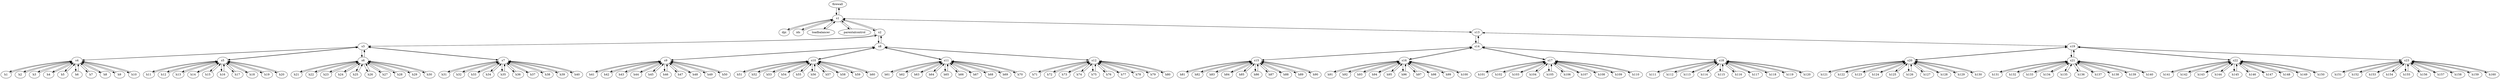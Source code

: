 digraph g1 {
	firewall[type=host,ip="172.16.41.185",mac="00:00:00:00:41:85"];
	dpi[type=host,ip="172.16.41.186",mac="00:00:00:00:41:86"];
	ids[type=host,ip="172.16.41.187",mac="00:00:00:00:41:87"];
	loadbalancer[type=host,ip="172.16.41.188",mac="00:00:00:00:41:88"];
	parentalcontrol[type=host,ip="172.16.41.189",mac="00:00:00:00:41:89"];
	h1[type=host,ip="172.16.2.6",mac="00:00:00:00:02:06"];
	h2[type=host,ip="172.16.2.7",mac="00:00:00:00:02:07"];
	h3[type=host,ip="172.16.2.8",mac="00:00:00:00:02:08"];
	h4[type=host,ip="172.16.2.9",mac="00:00:00:00:02:09"];
	h5[type=host,ip="172.16.2.10",mac="00:00:00:00:02:10"];
	h6[type=host,ip="172.16.2.11",mac="00:00:00:00:02:11"];
	h7[type=host,ip="172.16.2.12",mac="00:00:00:00:02:12"];
	h8[type=host,ip="172.16.2.13",mac="00:00:00:00:02:13"];
	h9[type=host,ip="172.16.2.14",mac="00:00:00:00:02:14"];
	h10[type=host,ip="172.16.2.15",mac="00:00:00:00:02:15"];
	h11[type=host,ip="172.16.4.17",mac="00:00:00:00:04:17"];
	h12[type=host,ip="172.16.4.18",mac="00:00:00:00:04:18"];
	h13[type=host,ip="172.16.4.19",mac="00:00:00:00:04:19"];
	h14[type=host,ip="172.16.4.20",mac="00:00:00:00:04:20"];
	h15[type=host,ip="172.16.4.21",mac="00:00:00:00:04:21"];
	h16[type=host,ip="172.16.4.22",mac="00:00:00:00:04:22"];
	h17[type=host,ip="172.16.4.23",mac="00:00:00:00:04:23"];
	h18[type=host,ip="172.16.4.24",mac="00:00:00:00:04:24"];
	h19[type=host,ip="172.16.4.25",mac="00:00:00:00:04:25"];
	h20[type=host,ip="172.16.4.26",mac="00:00:00:00:04:26"];
	h21[type=host,ip="172.16.7.28",mac="00:00:00:00:07:28"];
	h22[type=host,ip="172.16.7.29",mac="00:00:00:00:07:29"];
	h23[type=host,ip="172.16.7.30",mac="00:00:00:00:07:30"];
	h24[type=host,ip="172.16.7.31",mac="00:00:00:00:07:31"];
	h25[type=host,ip="172.16.7.32",mac="00:00:00:00:07:32"];
	h26[type=host,ip="172.16.7.33",mac="00:00:00:00:07:33"];
	h27[type=host,ip="172.16.7.34",mac="00:00:00:00:07:34"];
	h28[type=host,ip="172.16.7.35",mac="00:00:00:00:07:35"];
	h29[type=host,ip="172.16.7.36",mac="00:00:00:00:07:36"];
	h30[type=host,ip="172.16.7.37",mac="00:00:00:00:07:37"];
	h31[type=host,ip="172.16.11.39",mac="00:00:00:00:11:39"];
	h32[type=host,ip="172.16.11.40",mac="00:00:00:00:11:40"];
	h33[type=host,ip="172.16.11.41",mac="00:00:00:00:11:41"];
	h34[type=host,ip="172.16.11.42",mac="00:00:00:00:11:42"];
	h35[type=host,ip="172.16.11.43",mac="00:00:00:00:11:43"];
	h36[type=host,ip="172.16.11.44",mac="00:00:00:00:11:44"];
	h37[type=host,ip="172.16.11.45",mac="00:00:00:00:11:45"];
	h38[type=host,ip="172.16.11.46",mac="00:00:00:00:11:46"];
	h39[type=host,ip="172.16.11.47",mac="00:00:00:00:11:47"];
	h40[type=host,ip="172.16.11.48",mac="00:00:00:00:11:48"];
	h41[type=host,ip="172.16.12.51",mac="00:00:00:00:12:51"];
	h42[type=host,ip="172.16.12.52",mac="00:00:00:00:12:52"];
	h43[type=host,ip="172.16.12.53",mac="00:00:00:00:12:53"];
	h44[type=host,ip="172.16.12.54",mac="00:00:00:00:12:54"];
	h45[type=host,ip="172.16.12.55",mac="00:00:00:00:12:55"];
	h46[type=host,ip="172.16.12.56",mac="00:00:00:00:12:56"];
	h47[type=host,ip="172.16.12.57",mac="00:00:00:00:12:57"];
	h48[type=host,ip="172.16.12.58",mac="00:00:00:00:12:58"];
	h49[type=host,ip="172.16.12.59",mac="00:00:00:00:12:59"];
	h50[type=host,ip="172.16.12.60",mac="00:00:00:00:12:60"];
	h51[type=host,ip="172.16.14.62",mac="00:00:00:00:14:62"];
	h52[type=host,ip="172.16.14.63",mac="00:00:00:00:14:63"];
	h53[type=host,ip="172.16.14.64",mac="00:00:00:00:14:64"];
	h54[type=host,ip="172.16.14.65",mac="00:00:00:00:14:65"];
	h55[type=host,ip="172.16.14.66",mac="00:00:00:00:14:66"];
	h56[type=host,ip="172.16.14.67",mac="00:00:00:00:14:67"];
	h57[type=host,ip="172.16.14.68",mac="00:00:00:00:14:68"];
	h58[type=host,ip="172.16.14.69",mac="00:00:00:00:14:69"];
	h59[type=host,ip="172.16.14.70",mac="00:00:00:00:14:70"];
	h60[type=host,ip="172.16.14.71",mac="00:00:00:00:14:71"];
	h61[type=host,ip="172.16.17.73",mac="00:00:00:00:17:73"];
	h62[type=host,ip="172.16.17.74",mac="00:00:00:00:17:74"];
	h63[type=host,ip="172.16.17.75",mac="00:00:00:00:17:75"];
	h64[type=host,ip="172.16.17.76",mac="00:00:00:00:17:76"];
	h65[type=host,ip="172.16.17.77",mac="00:00:00:00:17:77"];
	h66[type=host,ip="172.16.17.78",mac="00:00:00:00:17:78"];
	h67[type=host,ip="172.16.17.79",mac="00:00:00:00:17:79"];
	h68[type=host,ip="172.16.17.80",mac="00:00:00:00:17:80"];
	h69[type=host,ip="172.16.17.81",mac="00:00:00:00:17:81"];
	h70[type=host,ip="172.16.17.82",mac="00:00:00:00:17:82"];
	h71[type=host,ip="172.16.21.84",mac="00:00:00:00:21:84"];
	h72[type=host,ip="172.16.21.85",mac="00:00:00:00:21:85"];
	h73[type=host,ip="172.16.21.86",mac="00:00:00:00:21:86"];
	h74[type=host,ip="172.16.21.87",mac="00:00:00:00:21:87"];
	h75[type=host,ip="172.16.21.88",mac="00:00:00:00:21:88"];
	h76[type=host,ip="172.16.21.89",mac="00:00:00:00:21:89"];
	h77[type=host,ip="172.16.21.90",mac="00:00:00:00:21:90"];
	h78[type=host,ip="172.16.21.91",mac="00:00:00:00:21:91"];
	h79[type=host,ip="172.16.21.92",mac="00:00:00:00:21:92"];
	h80[type=host,ip="172.16.21.93",mac="00:00:00:00:21:93"];
	h81[type=host,ip="172.16.22.97",mac="00:00:00:00:22:97"];
	h82[type=host,ip="172.16.22.98",mac="00:00:00:00:22:98"];
	h83[type=host,ip="172.16.22.99",mac="00:00:00:00:22:99"];
	h84[type=host,ip="172.16.22.100",mac="00:00:00:00:22:00"];
	h85[type=host,ip="172.16.22.101",mac="00:00:00:00:22:01"];
	h86[type=host,ip="172.16.22.102",mac="00:00:00:00:22:02"];
	h87[type=host,ip="172.16.22.103",mac="00:00:00:00:22:03"];
	h88[type=host,ip="172.16.22.104",mac="00:00:00:00:22:04"];
	h89[type=host,ip="172.16.22.105",mac="00:00:00:00:22:05"];
	h90[type=host,ip="172.16.22.106",mac="00:00:00:00:22:06"];
	h91[type=host,ip="172.16.24.108",mac="00:00:00:00:24:08"];
	h92[type=host,ip="172.16.24.109",mac="00:00:00:00:24:09"];
	h93[type=host,ip="172.16.24.110",mac="00:00:00:00:24:10"];
	h94[type=host,ip="172.16.24.111",mac="00:00:00:00:24:11"];
	h95[type=host,ip="172.16.24.112",mac="00:00:00:00:24:12"];
	h96[type=host,ip="172.16.24.113",mac="00:00:00:00:24:13"];
	h97[type=host,ip="172.16.24.114",mac="00:00:00:00:24:14"];
	h98[type=host,ip="172.16.24.115",mac="00:00:00:00:24:15"];
	h99[type=host,ip="172.16.24.116",mac="00:00:00:00:24:16"];
	h100[type=host,ip="172.16.24.117",mac="00:00:00:00:24:17"];
	h101[type=host,ip="172.16.27.119",mac="00:00:00:00:27:19"];
	h102[type=host,ip="172.16.27.120",mac="00:00:00:00:27:20"];
	h103[type=host,ip="172.16.27.121",mac="00:00:00:00:27:21"];
	h104[type=host,ip="172.16.27.122",mac="00:00:00:00:27:22"];
	h105[type=host,ip="172.16.27.123",mac="00:00:00:00:27:23"];
	h106[type=host,ip="172.16.27.124",mac="00:00:00:00:27:24"];
	h107[type=host,ip="172.16.27.125",mac="00:00:00:00:27:25"];
	h108[type=host,ip="172.16.27.126",mac="00:00:00:00:27:26"];
	h109[type=host,ip="172.16.27.127",mac="00:00:00:00:27:27"];
	h110[type=host,ip="172.16.27.128",mac="00:00:00:00:27:28"];
	h111[type=host,ip="172.16.31.130",mac="00:00:00:00:31:30"];
	h112[type=host,ip="172.16.31.131",mac="00:00:00:00:31:31"];
	h113[type=host,ip="172.16.31.132",mac="00:00:00:00:31:32"];
	h114[type=host,ip="172.16.31.133",mac="00:00:00:00:31:33"];
	h115[type=host,ip="172.16.31.134",mac="00:00:00:00:31:34"];
	h116[type=host,ip="172.16.31.135",mac="00:00:00:00:31:35"];
	h117[type=host,ip="172.16.31.136",mac="00:00:00:00:31:36"];
	h118[type=host,ip="172.16.31.137",mac="00:00:00:00:31:37"];
	h119[type=host,ip="172.16.31.138",mac="00:00:00:00:31:38"];
	h120[type=host,ip="172.16.31.139",mac="00:00:00:00:31:39"];
	h121[type=host,ip="172.16.32.142",mac="00:00:00:00:32:42"];
	h122[type=host,ip="172.16.32.143",mac="00:00:00:00:32:43"];
	h123[type=host,ip="172.16.32.144",mac="00:00:00:00:32:44"];
	h124[type=host,ip="172.16.32.145",mac="00:00:00:00:32:45"];
	h125[type=host,ip="172.16.32.146",mac="00:00:00:00:32:46"];
	h126[type=host,ip="172.16.32.147",mac="00:00:00:00:32:47"];
	h127[type=host,ip="172.16.32.148",mac="00:00:00:00:32:48"];
	h128[type=host,ip="172.16.32.149",mac="00:00:00:00:32:49"];
	h129[type=host,ip="172.16.32.150",mac="00:00:00:00:32:50"];
	h130[type=host,ip="172.16.32.151",mac="00:00:00:00:32:51"];
	h131[type=host,ip="172.16.34.153",mac="00:00:00:00:34:53"];
	h132[type=host,ip="172.16.34.154",mac="00:00:00:00:34:54"];
	h133[type=host,ip="172.16.34.155",mac="00:00:00:00:34:55"];
	h134[type=host,ip="172.16.34.156",mac="00:00:00:00:34:56"];
	h135[type=host,ip="172.16.34.157",mac="00:00:00:00:34:57"];
	h136[type=host,ip="172.16.34.158",mac="00:00:00:00:34:58"];
	h137[type=host,ip="172.16.34.159",mac="00:00:00:00:34:59"];
	h138[type=host,ip="172.16.34.160",mac="00:00:00:00:34:60"];
	h139[type=host,ip="172.16.34.161",mac="00:00:00:00:34:61"];
	h140[type=host,ip="172.16.34.162",mac="00:00:00:00:34:62"];
	h141[type=host,ip="172.16.37.164",mac="00:00:00:00:37:64"];
	h142[type=host,ip="172.16.37.165",mac="00:00:00:00:37:65"];
	h143[type=host,ip="172.16.37.166",mac="00:00:00:00:37:66"];
	h144[type=host,ip="172.16.37.167",mac="00:00:00:00:37:67"];
	h145[type=host,ip="172.16.37.168",mac="00:00:00:00:37:68"];
	h146[type=host,ip="172.16.37.169",mac="00:00:00:00:37:69"];
	h147[type=host,ip="172.16.37.170",mac="00:00:00:00:37:70"];
	h148[type=host,ip="172.16.37.171",mac="00:00:00:00:37:71"];
	h149[type=host,ip="172.16.37.172",mac="00:00:00:00:37:72"];
	h150[type=host,ip="172.16.37.173",mac="00:00:00:00:37:73"];
	h151[type=host,ip="172.16.41.175",mac="00:00:00:00:41:75"];
	h152[type=host,ip="172.16.41.176",mac="00:00:00:00:41:76"];
	h153[type=host,ip="172.16.41.177",mac="00:00:00:00:41:77"];
	h154[type=host,ip="172.16.41.178",mac="00:00:00:00:41:78"];
	h155[type=host,ip="172.16.41.179",mac="00:00:00:00:41:79"];
	h156[type=host,ip="172.16.41.180",mac="00:00:00:00:41:80"];
	h157[type=host,ip="172.16.41.181",mac="00:00:00:00:41:81"];
	h158[type=host,ip="172.16.41.182",mac="00:00:00:00:41:82"];
	h159[type=host,ip="172.16.41.183",mac="00:00:00:00:41:83"];
	h160[type=host,ip="172.16.41.184",mac="00:00:00:00:41:84"];
	s1[type=switch,ip="172.16.1.2",id=1];
	s2[type=switch,ip="172.16.1.3",id=2];
	s3[type=switch,ip="172.16.1.4",id=3];
	s4[type=switch,ip="172.16.2.5",id=4];
	s5[type=switch,ip="172.16.4.16",id=5];
	s6[type=switch,ip="172.16.7.27",id=6];
	s7[type=switch,ip="172.16.11.38",id=7];
	s8[type=switch,ip="172.16.11.49",id=8];
	s9[type=switch,ip="172.16.12.50",id=9];
	s10[type=switch,ip="172.16.14.61",id=10];
	s11[type=switch,ip="172.16.17.72",id=11];
	s12[type=switch,ip="172.16.21.83",id=12];
	s13[type=switch,ip="172.16.21.94",id=13];
	s14[type=switch,ip="172.16.21.95",id=14];
	s15[type=switch,ip="172.16.22.96",id=15];
	s16[type=switch,ip="172.16.24.107",id=16];
	s17[type=switch,ip="172.16.27.118",id=17];
	s18[type=switch,ip="172.16.31.129",id=18];
	s19[type=switch,ip="172.16.31.140",id=19];
	s20[type=switch,ip="172.16.32.141",id=20];
	s21[type=switch,ip="172.16.34.152",id=21];
	s22[type=switch,ip="172.16.37.163",id=22];
	s23[type=switch,ip="172.16.41.174",id=23];
	s1 -> s2 [src_port=1, dst_port=1, cost=1];
	s2 -> s1 [src_port=1, dst_port=1, cost=1];
	s2 -> s3 [src_port=2, dst_port=1, cost=1];
	s3 -> s2 [src_port=1, dst_port=2, cost=1];
	s3 -> s4 [src_port=2, dst_port=1, cost=1];
	s4 -> s3 [src_port=1, dst_port=2, cost=1];
	s4 -> h1 [src_port=2, dst_port=0, cost=1];
	h1 -> s4 [src_port=0, dst_port=2, cost=1];
	s4 -> h2 [src_port=3, dst_port=0, cost=1];
	h2 -> s4 [src_port=0, dst_port=3, cost=1];
	s4 -> h3 [src_port=4, dst_port=0, cost=1];
	h3 -> s4 [src_port=0, dst_port=4, cost=1];
	s4 -> h4 [src_port=5, dst_port=0, cost=1];
	h4 -> s4 [src_port=0, dst_port=5, cost=1];
	s4 -> h5 [src_port=6, dst_port=0, cost=1];
	h5 -> s4 [src_port=0, dst_port=6, cost=1];
	s4 -> h6 [src_port=7, dst_port=0, cost=1];
	h6 -> s4 [src_port=0, dst_port=7, cost=1];
	s4 -> h7 [src_port=8, dst_port=0, cost=1];
	h7 -> s4 [src_port=0, dst_port=8, cost=1];
	s4 -> h8 [src_port=9, dst_port=0, cost=1];
	h8 -> s4 [src_port=0, dst_port=9, cost=1];
	s4 -> h9 [src_port=10, dst_port=0, cost=1];
	h9 -> s4 [src_port=0, dst_port=10, cost=1];
	s4 -> h10 [src_port=11, dst_port=0, cost=1];
	h10 -> s4 [src_port=0, dst_port=11, cost=1];
	s3 -> s5 [src_port=3, dst_port=1, cost=1];
	s5 -> s3 [src_port=1, dst_port=3, cost=1];
	s5 -> h11 [src_port=2, dst_port=0, cost=1];
	h11 -> s5 [src_port=0, dst_port=2, cost=1];
	s5 -> h12 [src_port=3, dst_port=0, cost=1];
	h12 -> s5 [src_port=0, dst_port=3, cost=1];
	s5 -> h13 [src_port=4, dst_port=0, cost=1];
	h13 -> s5 [src_port=0, dst_port=4, cost=1];
	s5 -> h14 [src_port=5, dst_port=0, cost=1];
	h14 -> s5 [src_port=0, dst_port=5, cost=1];
	s5 -> h15 [src_port=6, dst_port=0, cost=1];
	h15 -> s5 [src_port=0, dst_port=6, cost=1];
	s5 -> h16 [src_port=7, dst_port=0, cost=1];
	h16 -> s5 [src_port=0, dst_port=7, cost=1];
	s5 -> h17 [src_port=8, dst_port=0, cost=1];
	h17 -> s5 [src_port=0, dst_port=8, cost=1];
	s5 -> h18 [src_port=9, dst_port=0, cost=1];
	h18 -> s5 [src_port=0, dst_port=9, cost=1];
	s5 -> h19 [src_port=10, dst_port=0, cost=1];
	h19 -> s5 [src_port=0, dst_port=10, cost=1];
	s5 -> h20 [src_port=11, dst_port=0, cost=1];
	h20 -> s5 [src_port=0, dst_port=11, cost=1];
	s3 -> s6 [src_port=4, dst_port=1, cost=1];
	s6 -> s3 [src_port=1, dst_port=4, cost=1];
	s6 -> h21 [src_port=2, dst_port=0, cost=1];
	h21 -> s6 [src_port=0, dst_port=2, cost=1];
	s6 -> h22 [src_port=3, dst_port=0, cost=1];
	h22 -> s6 [src_port=0, dst_port=3, cost=1];
	s6 -> h23 [src_port=4, dst_port=0, cost=1];
	h23 -> s6 [src_port=0, dst_port=4, cost=1];
	s6 -> h24 [src_port=5, dst_port=0, cost=1];
	h24 -> s6 [src_port=0, dst_port=5, cost=1];
	s6 -> h25 [src_port=6, dst_port=0, cost=1];
	h25 -> s6 [src_port=0, dst_port=6, cost=1];
	s6 -> h26 [src_port=7, dst_port=0, cost=1];
	h26 -> s6 [src_port=0, dst_port=7, cost=1];
	s6 -> h27 [src_port=8, dst_port=0, cost=1];
	h27 -> s6 [src_port=0, dst_port=8, cost=1];
	s6 -> h28 [src_port=9, dst_port=0, cost=1];
	h28 -> s6 [src_port=0, dst_port=9, cost=1];
	s6 -> h29 [src_port=10, dst_port=0, cost=1];
	h29 -> s6 [src_port=0, dst_port=10, cost=1];
	s6 -> h30 [src_port=11, dst_port=0, cost=1];
	h30 -> s6 [src_port=0, dst_port=11, cost=1];
	s3 -> s7 [src_port=5, dst_port=1, cost=1];
	s7 -> s3 [src_port=1, dst_port=5, cost=1];
	s7 -> h31 [src_port=2, dst_port=0, cost=1];
	h31 -> s7 [src_port=0, dst_port=2, cost=1];
	s7 -> h32 [src_port=3, dst_port=0, cost=1];
	h32 -> s7 [src_port=0, dst_port=3, cost=1];
	s7 -> h33 [src_port=4, dst_port=0, cost=1];
	h33 -> s7 [src_port=0, dst_port=4, cost=1];
	s7 -> h34 [src_port=5, dst_port=0, cost=1];
	h34 -> s7 [src_port=0, dst_port=5, cost=1];
	s7 -> h35 [src_port=6, dst_port=0, cost=1];
	h35 -> s7 [src_port=0, dst_port=6, cost=1];
	s7 -> h36 [src_port=7, dst_port=0, cost=1];
	h36 -> s7 [src_port=0, dst_port=7, cost=1];
	s7 -> h37 [src_port=8, dst_port=0, cost=1];
	h37 -> s7 [src_port=0, dst_port=8, cost=1];
	s7 -> h38 [src_port=9, dst_port=0, cost=1];
	h38 -> s7 [src_port=0, dst_port=9, cost=1];
	s7 -> h39 [src_port=10, dst_port=0, cost=1];
	h39 -> s7 [src_port=0, dst_port=10, cost=1];
	s7 -> h40 [src_port=11, dst_port=0, cost=1];
	h40 -> s7 [src_port=0, dst_port=11, cost=1];
	s2 -> s8 [src_port=3, dst_port=1, cost=1];
	s8 -> s2 [src_port=1, dst_port=3, cost=1];
	s8 -> s9 [src_port=2, dst_port=1, cost=1];
	s9 -> s8 [src_port=1, dst_port=2, cost=1];
	s9 -> h41 [src_port=2, dst_port=0, cost=1];
	h41 -> s9 [src_port=0, dst_port=2, cost=1];
	s9 -> h42 [src_port=3, dst_port=0, cost=1];
	h42 -> s9 [src_port=0, dst_port=3, cost=1];
	s9 -> h43 [src_port=4, dst_port=0, cost=1];
	h43 -> s9 [src_port=0, dst_port=4, cost=1];
	s9 -> h44 [src_port=5, dst_port=0, cost=1];
	h44 -> s9 [src_port=0, dst_port=5, cost=1];
	s9 -> h45 [src_port=6, dst_port=0, cost=1];
	h45 -> s9 [src_port=0, dst_port=6, cost=1];
	s9 -> h46 [src_port=7, dst_port=0, cost=1];
	h46 -> s9 [src_port=0, dst_port=7, cost=1];
	s9 -> h47 [src_port=8, dst_port=0, cost=1];
	h47 -> s9 [src_port=0, dst_port=8, cost=1];
	s9 -> h48 [src_port=9, dst_port=0, cost=1];
	h48 -> s9 [src_port=0, dst_port=9, cost=1];
	s9 -> h49 [src_port=10, dst_port=0, cost=1];
	h49 -> s9 [src_port=0, dst_port=10, cost=1];
	s9 -> h50 [src_port=11, dst_port=0, cost=1];
	h50 -> s9 [src_port=0, dst_port=11, cost=1];
	s8 -> s10 [src_port=3, dst_port=1, cost=1];
	s10 -> s8 [src_port=1, dst_port=3, cost=1];
	s10 -> h51 [src_port=2, dst_port=0, cost=1];
	h51 -> s10 [src_port=0, dst_port=2, cost=1];
	s10 -> h52 [src_port=3, dst_port=0, cost=1];
	h52 -> s10 [src_port=0, dst_port=3, cost=1];
	s10 -> h53 [src_port=4, dst_port=0, cost=1];
	h53 -> s10 [src_port=0, dst_port=4, cost=1];
	s10 -> h54 [src_port=5, dst_port=0, cost=1];
	h54 -> s10 [src_port=0, dst_port=5, cost=1];
	s10 -> h55 [src_port=6, dst_port=0, cost=1];
	h55 -> s10 [src_port=0, dst_port=6, cost=1];
	s10 -> h56 [src_port=7, dst_port=0, cost=1];
	h56 -> s10 [src_port=0, dst_port=7, cost=1];
	s10 -> h57 [src_port=8, dst_port=0, cost=1];
	h57 -> s10 [src_port=0, dst_port=8, cost=1];
	s10 -> h58 [src_port=9, dst_port=0, cost=1];
	h58 -> s10 [src_port=0, dst_port=9, cost=1];
	s10 -> h59 [src_port=10, dst_port=0, cost=1];
	h59 -> s10 [src_port=0, dst_port=10, cost=1];
	s10 -> h60 [src_port=11, dst_port=0, cost=1];
	h60 -> s10 [src_port=0, dst_port=11, cost=1];
	s8 -> s11 [src_port=4, dst_port=1, cost=1];
	s11 -> s8 [src_port=1, dst_port=4, cost=1];
	s11 -> h61 [src_port=2, dst_port=0, cost=1];
	h61 -> s11 [src_port=0, dst_port=2, cost=1];
	s11 -> h62 [src_port=3, dst_port=0, cost=1];
	h62 -> s11 [src_port=0, dst_port=3, cost=1];
	s11 -> h63 [src_port=4, dst_port=0, cost=1];
	h63 -> s11 [src_port=0, dst_port=4, cost=1];
	s11 -> h64 [src_port=5, dst_port=0, cost=1];
	h64 -> s11 [src_port=0, dst_port=5, cost=1];
	s11 -> h65 [src_port=6, dst_port=0, cost=1];
	h65 -> s11 [src_port=0, dst_port=6, cost=1];
	s11 -> h66 [src_port=7, dst_port=0, cost=1];
	h66 -> s11 [src_port=0, dst_port=7, cost=1];
	s11 -> h67 [src_port=8, dst_port=0, cost=1];
	h67 -> s11 [src_port=0, dst_port=8, cost=1];
	s11 -> h68 [src_port=9, dst_port=0, cost=1];
	h68 -> s11 [src_port=0, dst_port=9, cost=1];
	s11 -> h69 [src_port=10, dst_port=0, cost=1];
	h69 -> s11 [src_port=0, dst_port=10, cost=1];
	s11 -> h70 [src_port=11, dst_port=0, cost=1];
	h70 -> s11 [src_port=0, dst_port=11, cost=1];
	s8 -> s12 [src_port=5, dst_port=1, cost=1];
	s12 -> s8 [src_port=1, dst_port=5, cost=1];
	s12 -> h71 [src_port=2, dst_port=0, cost=1];
	h71 -> s12 [src_port=0, dst_port=2, cost=1];
	s12 -> h72 [src_port=3, dst_port=0, cost=1];
	h72 -> s12 [src_port=0, dst_port=3, cost=1];
	s12 -> h73 [src_port=4, dst_port=0, cost=1];
	h73 -> s12 [src_port=0, dst_port=4, cost=1];
	s12 -> h74 [src_port=5, dst_port=0, cost=1];
	h74 -> s12 [src_port=0, dst_port=5, cost=1];
	s12 -> h75 [src_port=6, dst_port=0, cost=1];
	h75 -> s12 [src_port=0, dst_port=6, cost=1];
	s12 -> h76 [src_port=7, dst_port=0, cost=1];
	h76 -> s12 [src_port=0, dst_port=7, cost=1];
	s12 -> h77 [src_port=8, dst_port=0, cost=1];
	h77 -> s12 [src_port=0, dst_port=8, cost=1];
	s12 -> h78 [src_port=9, dst_port=0, cost=1];
	h78 -> s12 [src_port=0, dst_port=9, cost=1];
	s12 -> h79 [src_port=10, dst_port=0, cost=1];
	h79 -> s12 [src_port=0, dst_port=10, cost=1];
	s12 -> h80 [src_port=11, dst_port=0, cost=1];
	h80 -> s12 [src_port=0, dst_port=11, cost=1];
	s1 -> s13 [src_port=2, dst_port=1, cost=1];
	s13 -> s1 [src_port=1, dst_port=2, cost=1];
	s13 -> s14 [src_port=2, dst_port=1, cost=1];
	s14 -> s13 [src_port=1, dst_port=2, cost=1];
	s14 -> s15 [src_port=2, dst_port=1, cost=1];
	s15 -> s14 [src_port=1, dst_port=2, cost=1];
	s15 -> h81 [src_port=2, dst_port=0, cost=1];
	h81 -> s15 [src_port=0, dst_port=2, cost=1];
	s15 -> h82 [src_port=3, dst_port=0, cost=1];
	h82 -> s15 [src_port=0, dst_port=3, cost=1];
	s15 -> h83 [src_port=4, dst_port=0, cost=1];
	h83 -> s15 [src_port=0, dst_port=4, cost=1];
	s15 -> h84 [src_port=5, dst_port=0, cost=1];
	h84 -> s15 [src_port=0, dst_port=5, cost=1];
	s15 -> h85 [src_port=6, dst_port=0, cost=1];
	h85 -> s15 [src_port=0, dst_port=6, cost=1];
	s15 -> h86 [src_port=7, dst_port=0, cost=1];
	h86 -> s15 [src_port=0, dst_port=7, cost=1];
	s15 -> h87 [src_port=8, dst_port=0, cost=1];
	h87 -> s15 [src_port=0, dst_port=8, cost=1];
	s15 -> h88 [src_port=9, dst_port=0, cost=1];
	h88 -> s15 [src_port=0, dst_port=9, cost=1];
	s15 -> h89 [src_port=10, dst_port=0, cost=1];
	h89 -> s15 [src_port=0, dst_port=10, cost=1];
	s15 -> h90 [src_port=11, dst_port=0, cost=1];
	h90 -> s15 [src_port=0, dst_port=11, cost=1];
	s14 -> s16 [src_port=3, dst_port=1, cost=1];
	s16 -> s14 [src_port=1, dst_port=3, cost=1];
	s16 -> h91 [src_port=2, dst_port=0, cost=1];
	h91 -> s16 [src_port=0, dst_port=2, cost=1];
	s16 -> h92 [src_port=3, dst_port=0, cost=1];
	h92 -> s16 [src_port=0, dst_port=3, cost=1];
	s16 -> h93 [src_port=4, dst_port=0, cost=1];
	h93 -> s16 [src_port=0, dst_port=4, cost=1];
	s16 -> h94 [src_port=5, dst_port=0, cost=1];
	h94 -> s16 [src_port=0, dst_port=5, cost=1];
	s16 -> h95 [src_port=6, dst_port=0, cost=1];
	h95 -> s16 [src_port=0, dst_port=6, cost=1];
	s16 -> h96 [src_port=7, dst_port=0, cost=1];
	h96 -> s16 [src_port=0, dst_port=7, cost=1];
	s16 -> h97 [src_port=8, dst_port=0, cost=1];
	h97 -> s16 [src_port=0, dst_port=8, cost=1];
	s16 -> h98 [src_port=9, dst_port=0, cost=1];
	h98 -> s16 [src_port=0, dst_port=9, cost=1];
	s16 -> h99 [src_port=10, dst_port=0, cost=1];
	h99 -> s16 [src_port=0, dst_port=10, cost=1];
	s16 -> h100 [src_port=11, dst_port=0, cost=1];
	h100 -> s16 [src_port=0, dst_port=11, cost=1];
	s14 -> s17 [src_port=4, dst_port=1, cost=1];
	s17 -> s14 [src_port=1, dst_port=4, cost=1];
	s17 -> h101 [src_port=2, dst_port=0, cost=1];
	h101 -> s17 [src_port=0, dst_port=2, cost=1];
	s17 -> h102 [src_port=3, dst_port=0, cost=1];
	h102 -> s17 [src_port=0, dst_port=3, cost=1];
	s17 -> h103 [src_port=4, dst_port=0, cost=1];
	h103 -> s17 [src_port=0, dst_port=4, cost=1];
	s17 -> h104 [src_port=5, dst_port=0, cost=1];
	h104 -> s17 [src_port=0, dst_port=5, cost=1];
	s17 -> h105 [src_port=6, dst_port=0, cost=1];
	h105 -> s17 [src_port=0, dst_port=6, cost=1];
	s17 -> h106 [src_port=7, dst_port=0, cost=1];
	h106 -> s17 [src_port=0, dst_port=7, cost=1];
	s17 -> h107 [src_port=8, dst_port=0, cost=1];
	h107 -> s17 [src_port=0, dst_port=8, cost=1];
	s17 -> h108 [src_port=9, dst_port=0, cost=1];
	h108 -> s17 [src_port=0, dst_port=9, cost=1];
	s17 -> h109 [src_port=10, dst_port=0, cost=1];
	h109 -> s17 [src_port=0, dst_port=10, cost=1];
	s17 -> h110 [src_port=11, dst_port=0, cost=1];
	h110 -> s17 [src_port=0, dst_port=11, cost=1];
	s14 -> s18 [src_port=5, dst_port=1, cost=1];
	s18 -> s14 [src_port=1, dst_port=5, cost=1];
	s18 -> h111 [src_port=2, dst_port=0, cost=1];
	h111 -> s18 [src_port=0, dst_port=2, cost=1];
	s18 -> h112 [src_port=3, dst_port=0, cost=1];
	h112 -> s18 [src_port=0, dst_port=3, cost=1];
	s18 -> h113 [src_port=4, dst_port=0, cost=1];
	h113 -> s18 [src_port=0, dst_port=4, cost=1];
	s18 -> h114 [src_port=5, dst_port=0, cost=1];
	h114 -> s18 [src_port=0, dst_port=5, cost=1];
	s18 -> h115 [src_port=6, dst_port=0, cost=1];
	h115 -> s18 [src_port=0, dst_port=6, cost=1];
	s18 -> h116 [src_port=7, dst_port=0, cost=1];
	h116 -> s18 [src_port=0, dst_port=7, cost=1];
	s18 -> h117 [src_port=8, dst_port=0, cost=1];
	h117 -> s18 [src_port=0, dst_port=8, cost=1];
	s18 -> h118 [src_port=9, dst_port=0, cost=1];
	h118 -> s18 [src_port=0, dst_port=9, cost=1];
	s18 -> h119 [src_port=10, dst_port=0, cost=1];
	h119 -> s18 [src_port=0, dst_port=10, cost=1];
	s18 -> h120 [src_port=11, dst_port=0, cost=1];
	h120 -> s18 [src_port=0, dst_port=11, cost=1];
	s13 -> s19 [src_port=3, dst_port=1, cost=1];
	s19 -> s13 [src_port=1, dst_port=3, cost=1];
	s19 -> s20 [src_port=2, dst_port=1, cost=1];
	s20 -> s19 [src_port=1, dst_port=2, cost=1];
	s20 -> h121 [src_port=2, dst_port=0, cost=1];
	h121 -> s20 [src_port=0, dst_port=2, cost=1];
	s20 -> h122 [src_port=3, dst_port=0, cost=1];
	h122 -> s20 [src_port=0, dst_port=3, cost=1];
	s20 -> h123 [src_port=4, dst_port=0, cost=1];
	h123 -> s20 [src_port=0, dst_port=4, cost=1];
	s20 -> h124 [src_port=5, dst_port=0, cost=1];
	h124 -> s20 [src_port=0, dst_port=5, cost=1];
	s20 -> h125 [src_port=6, dst_port=0, cost=1];
	h125 -> s20 [src_port=0, dst_port=6, cost=1];
	s20 -> h126 [src_port=7, dst_port=0, cost=1];
	h126 -> s20 [src_port=0, dst_port=7, cost=1];
	s20 -> h127 [src_port=8, dst_port=0, cost=1];
	h127 -> s20 [src_port=0, dst_port=8, cost=1];
	s20 -> h128 [src_port=9, dst_port=0, cost=1];
	h128 -> s20 [src_port=0, dst_port=9, cost=1];
	s20 -> h129 [src_port=10, dst_port=0, cost=1];
	h129 -> s20 [src_port=0, dst_port=10, cost=1];
	s20 -> h130 [src_port=11, dst_port=0, cost=1];
	h130 -> s20 [src_port=0, dst_port=11, cost=1];
	s19 -> s21 [src_port=3, dst_port=1, cost=1];
	s21 -> s19 [src_port=1, dst_port=3, cost=1];
	s21 -> h131 [src_port=2, dst_port=0, cost=1];
	h131 -> s21 [src_port=0, dst_port=2, cost=1];
	s21 -> h132 [src_port=3, dst_port=0, cost=1];
	h132 -> s21 [src_port=0, dst_port=3, cost=1];
	s21 -> h133 [src_port=4, dst_port=0, cost=1];
	h133 -> s21 [src_port=0, dst_port=4, cost=1];
	s21 -> h134 [src_port=5, dst_port=0, cost=1];
	h134 -> s21 [src_port=0, dst_port=5, cost=1];
	s21 -> h135 [src_port=6, dst_port=0, cost=1];
	h135 -> s21 [src_port=0, dst_port=6, cost=1];
	s21 -> h136 [src_port=7, dst_port=0, cost=1];
	h136 -> s21 [src_port=0, dst_port=7, cost=1];
	s21 -> h137 [src_port=8, dst_port=0, cost=1];
	h137 -> s21 [src_port=0, dst_port=8, cost=1];
	s21 -> h138 [src_port=9, dst_port=0, cost=1];
	h138 -> s21 [src_port=0, dst_port=9, cost=1];
	s21 -> h139 [src_port=10, dst_port=0, cost=1];
	h139 -> s21 [src_port=0, dst_port=10, cost=1];
	s21 -> h140 [src_port=11, dst_port=0, cost=1];
	h140 -> s21 [src_port=0, dst_port=11, cost=1];
	s19 -> s22 [src_port=4, dst_port=1, cost=1];
	s22 -> s19 [src_port=1, dst_port=4, cost=1];
	s22 -> h141 [src_port=2, dst_port=0, cost=1];
	h141 -> s22 [src_port=0, dst_port=2, cost=1];
	s22 -> h142 [src_port=3, dst_port=0, cost=1];
	h142 -> s22 [src_port=0, dst_port=3, cost=1];
	s22 -> h143 [src_port=4, dst_port=0, cost=1];
	h143 -> s22 [src_port=0, dst_port=4, cost=1];
	s22 -> h144 [src_port=5, dst_port=0, cost=1];
	h144 -> s22 [src_port=0, dst_port=5, cost=1];
	s22 -> h145 [src_port=6, dst_port=0, cost=1];
	h145 -> s22 [src_port=0, dst_port=6, cost=1];
	s22 -> h146 [src_port=7, dst_port=0, cost=1];
	h146 -> s22 [src_port=0, dst_port=7, cost=1];
	s22 -> h147 [src_port=8, dst_port=0, cost=1];
	h147 -> s22 [src_port=0, dst_port=8, cost=1];
	s22 -> h148 [src_port=9, dst_port=0, cost=1];
	h148 -> s22 [src_port=0, dst_port=9, cost=1];
	s22 -> h149 [src_port=10, dst_port=0, cost=1];
	h149 -> s22 [src_port=0, dst_port=10, cost=1];
	s22 -> h150 [src_port=11, dst_port=0, cost=1];
	h150 -> s22 [src_port=0, dst_port=11, cost=1];
	s19 -> s23 [src_port=5, dst_port=1, cost=1];
	s23 -> s19 [src_port=1, dst_port=5, cost=1];
	s23 -> h151 [src_port=2, dst_port=0, cost=1];
	h151 -> s23 [src_port=0, dst_port=2, cost=1];
	s23 -> h152 [src_port=3, dst_port=0, cost=1];
	h152 -> s23 [src_port=0, dst_port=3, cost=1];
	s23 -> h153 [src_port=4, dst_port=0, cost=1];
	h153 -> s23 [src_port=0, dst_port=4, cost=1];
	s23 -> h154 [src_port=5, dst_port=0, cost=1];
	h154 -> s23 [src_port=0, dst_port=5, cost=1];
	s23 -> h155 [src_port=6, dst_port=0, cost=1];
	h155 -> s23 [src_port=0, dst_port=6, cost=1];
	s23 -> h156 [src_port=7, dst_port=0, cost=1];
	h156 -> s23 [src_port=0, dst_port=7, cost=1];
	s23 -> h157 [src_port=8, dst_port=0, cost=1];
	h157 -> s23 [src_port=0, dst_port=8, cost=1];
	s23 -> h158 [src_port=9, dst_port=0, cost=1];
	h158 -> s23 [src_port=0, dst_port=9, cost=1];
	s23 -> h159 [src_port=10, dst_port=0, cost=1];
	h159 -> s23 [src_port=0, dst_port=10, cost=1];
	s23 -> h160 [src_port=11, dst_port=0, cost=1];
	h160 -> s23 [src_port=0, dst_port=11, cost=1];
	s1 -> firewall [src_port=3, dst_port=0, cost=1];
	firewall -> s1 [src_port=0, dst_port=3, cost=1];
	s1 -> dpi [src_port=4, dst_port=0, cost=1];
	dpi -> s1 [src_port=0, dst_port=4, cost=1];
	s1 -> ids [src_port=5, dst_port=0, cost=1];
	ids -> s1 [src_port=0, dst_port=5, cost=1];
	s1 -> loadbalancer [src_port=6, dst_port=0, cost=1];
	loadbalancer -> s1 [src_port=0, dst_port=6, cost=1];
	s1 -> parentalcontrol [src_port=7, dst_port=0, cost=1];
	parentalcontrol -> s1 [src_port=0, dst_port=7, cost=1];
}